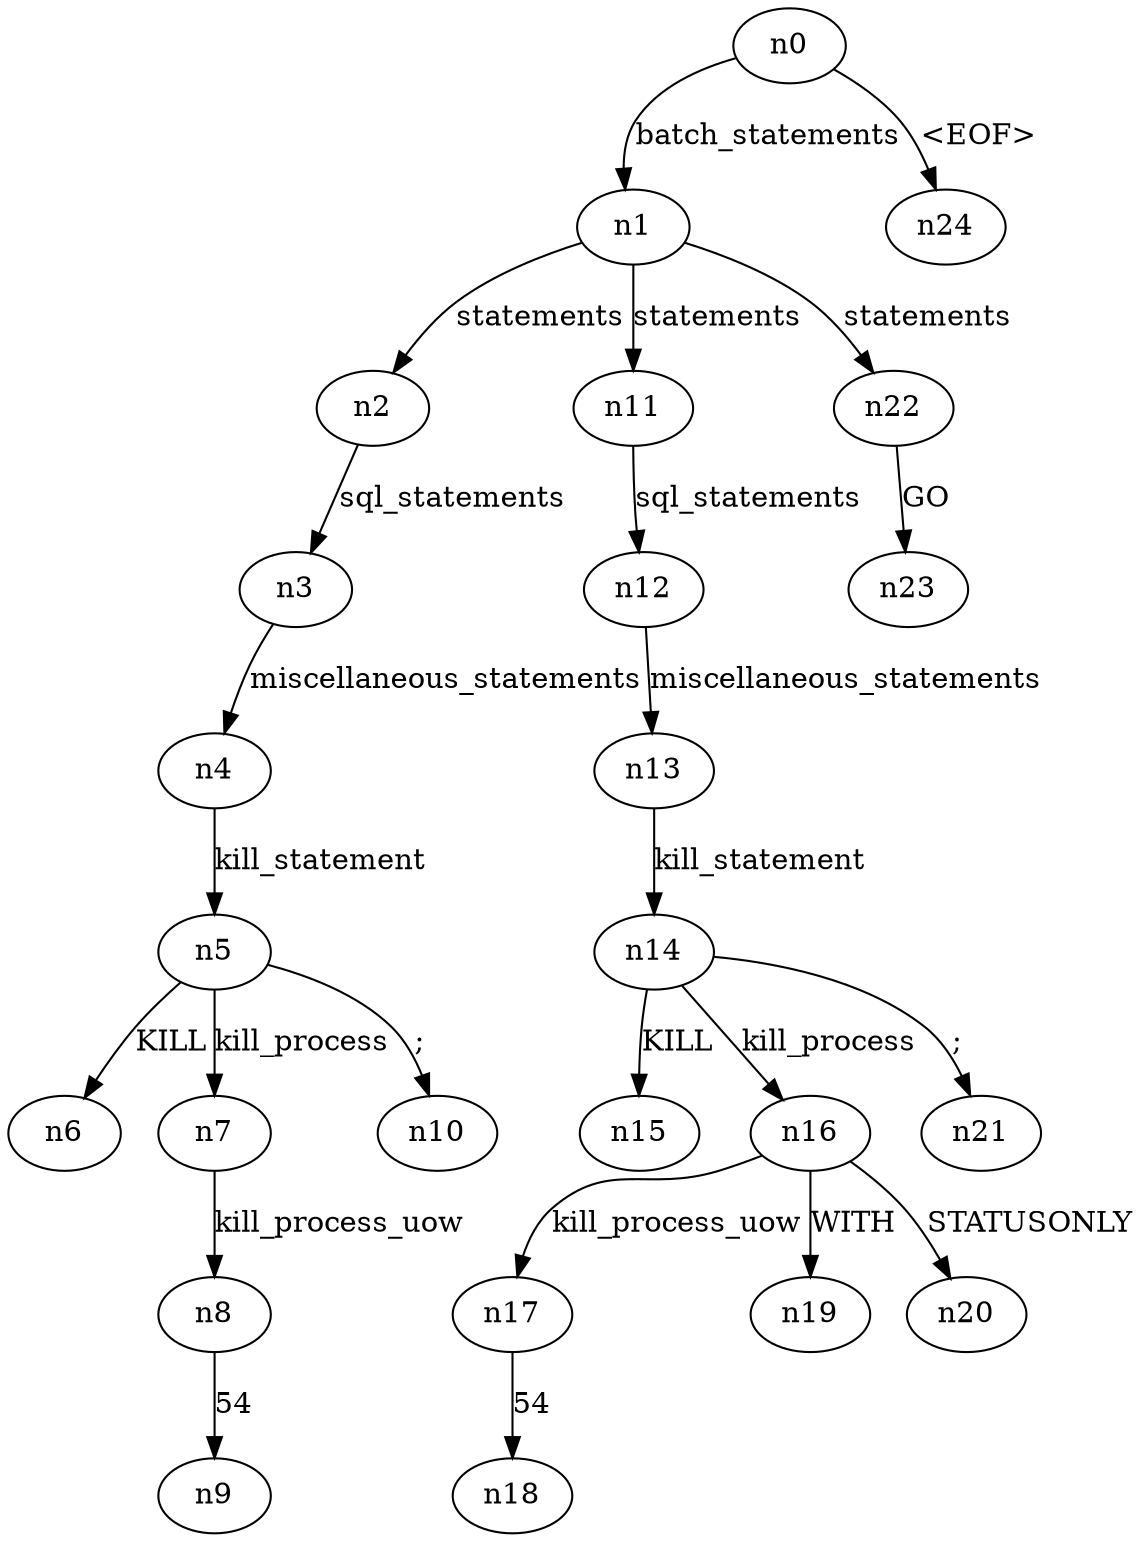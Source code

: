 digraph ParseTree {
  n0 -> n1 [label="batch_statements"];
  n1 -> n2 [label="statements"];
  n2 -> n3 [label="sql_statements"];
  n3 -> n4 [label="miscellaneous_statements"];
  n4 -> n5 [label="kill_statement"];
  n5 -> n6 [label="KILL"];
  n5 -> n7 [label="kill_process"];
  n7 -> n8 [label="kill_process_uow"];
  n8 -> n9 [label="54"];
  n5 -> n10 [label=";"];
  n1 -> n11 [label="statements"];
  n11 -> n12 [label="sql_statements"];
  n12 -> n13 [label="miscellaneous_statements"];
  n13 -> n14 [label="kill_statement"];
  n14 -> n15 [label="KILL"];
  n14 -> n16 [label="kill_process"];
  n16 -> n17 [label="kill_process_uow"];
  n17 -> n18 [label="54"];
  n16 -> n19 [label="WITH"];
  n16 -> n20 [label="STATUSONLY"];
  n14 -> n21 [label=";"];
  n1 -> n22 [label="statements"];
  n22 -> n23 [label="GO"];
  n0 -> n24 [label="<EOF>"];
}